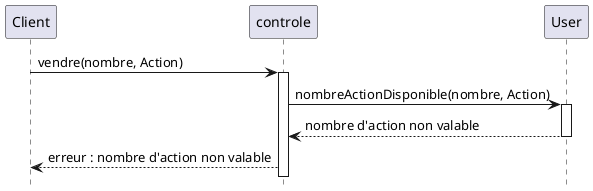 @startuml

Participant "Client" as C
Participant "controle" as co
Participant "User" as U

hide footbox

C -> co : vendre(nombre, Action)
activate co

co -> U : nombreActionDisponible(nombre, Action)
activate U

U --> co : nombre d'action non valable
deactivate U

co --> C : erreur : nombre d'action non valable

@enduml